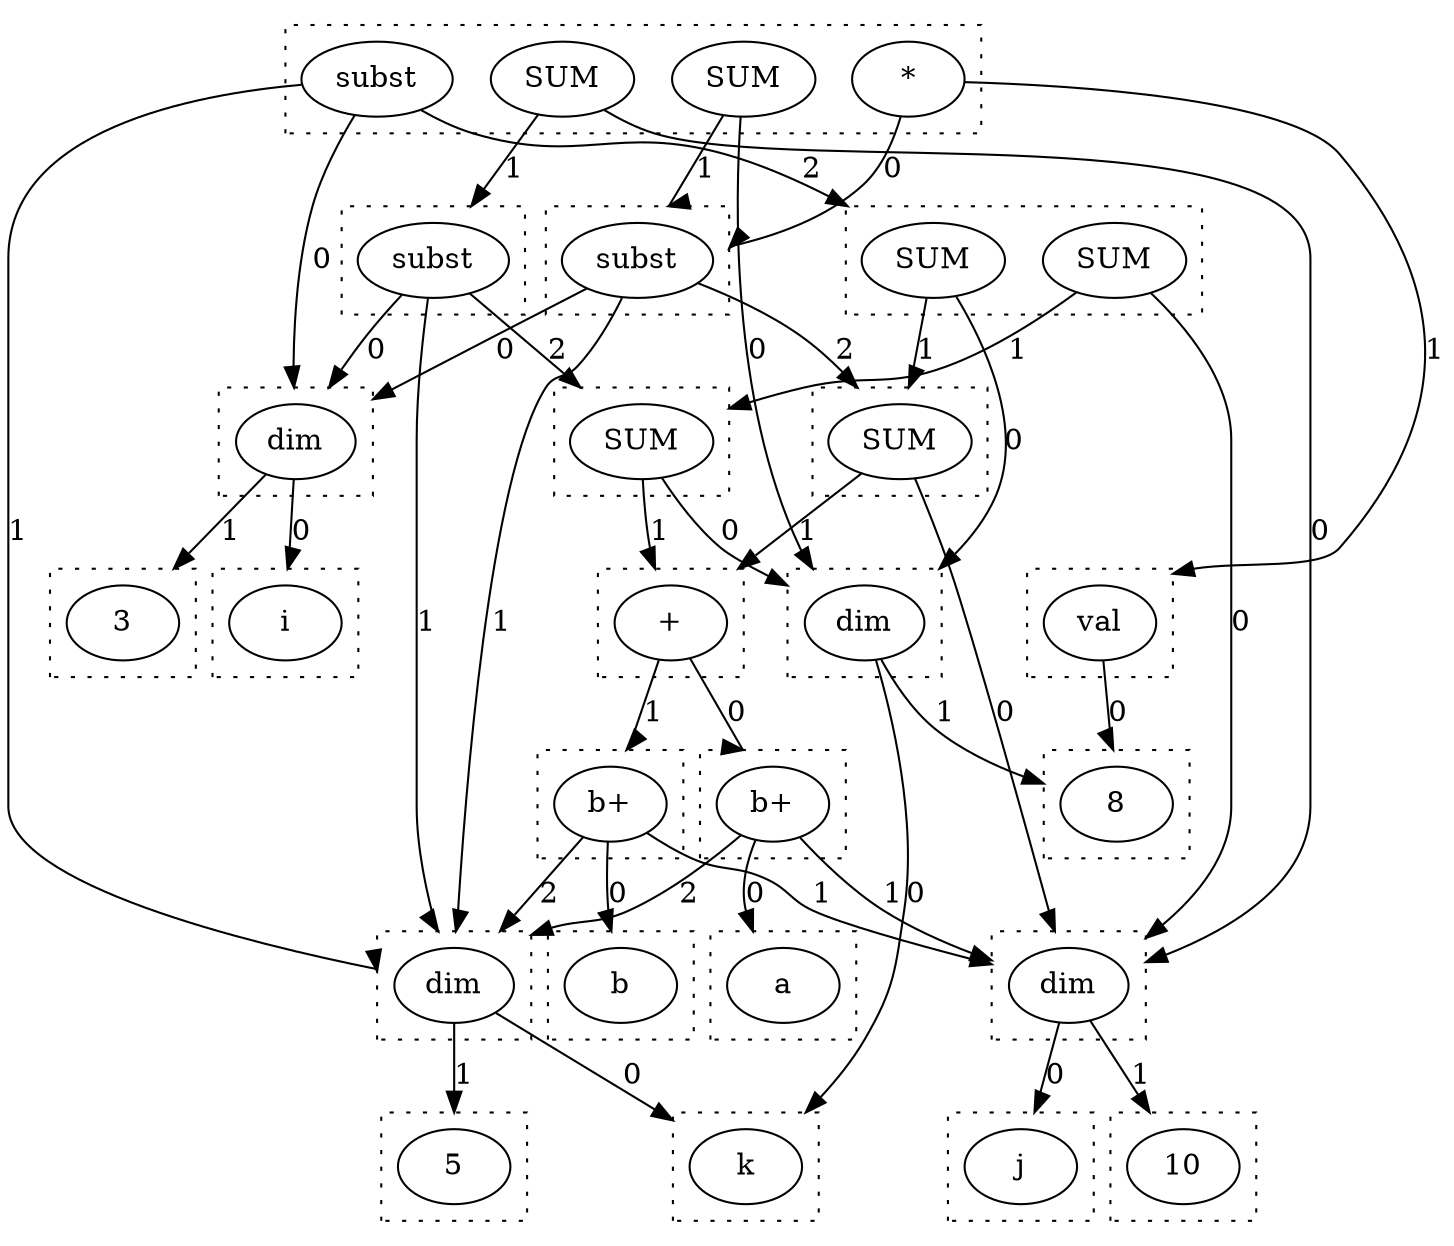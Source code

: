 digraph {
  compound=true
  subgraph cluster_0 {
    style=dotted
    0.0[label = "i"]
  }
  subgraph cluster_1 {
    style=dotted
    1.0[label = "3"]
  }
  subgraph cluster_2 {
    style=dotted
    2.0[label = "dim"]
  }
  subgraph cluster_3 {
    style=dotted
    3.0[label = "k"]
  }
  subgraph cluster_4 {
    style=dotted
    4.0[label = "5"]
  }
  subgraph cluster_5 {
    style=dotted
    5.0[label = "dim"]
  }
  subgraph cluster_6 {
    style=dotted
    6.0[label = "j"]
  }
  subgraph cluster_7 {
    style=dotted
    7.0[label = "10"]
  }
  subgraph cluster_8 {
    style=dotted
    8.0[label = "dim"]
  }
  subgraph cluster_9 {
    style=dotted
    9.0[label = "8"]
  }
  subgraph cluster_10 {
    style=dotted
    10.0[label = "dim"]
  }
  subgraph cluster_11 {
    style=dotted
    11.0[label = "a"]
  }
  subgraph cluster_12 {
    style=dotted
    12.0[label = "b+"]
  }
  subgraph cluster_13 {
    style=dotted
    13.0[label = "b"]
  }
  subgraph cluster_14 {
    style=dotted
    14.0[label = "b+"]
  }
  subgraph cluster_15 {
    style=dotted
    15.0[label = "+"]
  }
  subgraph cluster_16 {
    style=dotted
    16.0[label = "SUM"]
  }
  subgraph cluster_17 {
    style=dotted
    17.0[label = "SUM"]
    17.1[label = "SUM"]
  }
  subgraph cluster_18 {
    style=dotted
    18.0[label = "SUM"]
    18.1[label = "subst"]
    18.2[label = "SUM"]
    18.3[label = "*"]
  }
  subgraph cluster_19 {
    style=dotted
    19.0[label = "SUM"]
  }
  subgraph cluster_21 {
    style=dotted
    21.0[label = "subst"]
  }
  subgraph cluster_23 {
    style=dotted
    23.0[label = "subst"]
  }
  subgraph cluster_25 {
    style=dotted
    25.0[label = "val"]
  }
  2.0 -> 0.0 [lhead = cluster_0, label = 0]
  2.0 -> 1.0 [lhead = cluster_1, label = 1]
  5.0 -> 3.0 [lhead = cluster_3, label = 0]
  5.0 -> 4.0 [lhead = cluster_4, label = 1]
  8.0 -> 6.0 [lhead = cluster_6, label = 0]
  8.0 -> 7.0 [lhead = cluster_7, label = 1]
  10.0 -> 3.0 [lhead = cluster_3, label = 0]
  10.0 -> 9.0 [lhead = cluster_9, label = 1]
  12.0 -> 11.0 [lhead = cluster_11, label = 0]
  12.0 -> 8.0 [lhead = cluster_8, label = 1]
  12.0 -> 5.0 [lhead = cluster_5, label = 2]
  14.0 -> 13.0 [lhead = cluster_13, label = 0]
  14.0 -> 8.0 [lhead = cluster_8, label = 1]
  14.0 -> 5.0 [lhead = cluster_5, label = 2]
  15.0 -> 12.0 [lhead = cluster_12, label = 0]
  15.0 -> 14.0 [lhead = cluster_14, label = 1]
  16.0 -> 10.0 [lhead = cluster_10, label = 0]
  16.0 -> 15.0 [lhead = cluster_15, label = 1]
  17.0 -> 10.0 [lhead = cluster_10, label = 0]
  17.0 -> 19.0 [lhead = cluster_19, label = 1]
  17.1 -> 8.0 [lhead = cluster_8, label = 0]
  17.1 -> 16.0 [lhead = cluster_16, label = 1]
  18.0 -> 8.0 [lhead = cluster_8, label = 0]
  18.0 -> 21.0 [lhead = cluster_21, label = 1]
  18.1 -> 2.0 [lhead = cluster_2, label = 0]
  18.1 -> 5.0 [lhead = cluster_5, label = 1]
  18.1 -> 17.0 [lhead = cluster_17, label = 2]
  18.2 -> 10.0 [lhead = cluster_10, label = 0]
  18.2 -> 23.0 [lhead = cluster_23, label = 1]
  18.3 -> 23.0 [lhead = cluster_23, label = 0]
  18.3 -> 25.0 [lhead = cluster_25, label = 1]
  19.0 -> 8.0 [lhead = cluster_8, label = 0]
  19.0 -> 15.0 [lhead = cluster_15, label = 1]
  21.0 -> 2.0 [lhead = cluster_2, label = 0]
  21.0 -> 5.0 [lhead = cluster_5, label = 1]
  21.0 -> 16.0 [lhead = cluster_16, label = 2]
  23.0 -> 2.0 [lhead = cluster_2, label = 0]
  23.0 -> 5.0 [lhead = cluster_5, label = 1]
  23.0 -> 19.0 [lhead = cluster_19, label = 2]
  25.0 -> 9.0 [lhead = cluster_9, label = 0]
}